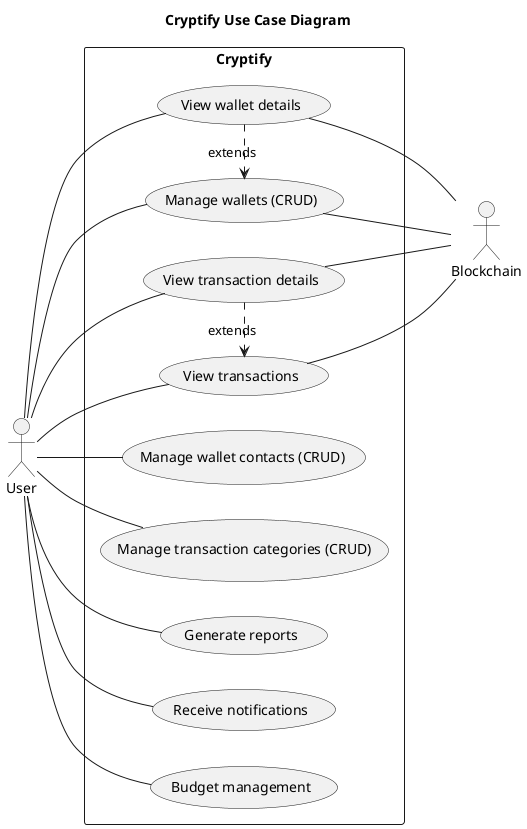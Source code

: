 @startuml
title Cryptify Use Case Diagram

left to right direction
actor User
actor Blockchain
rectangle Cryptify {
  usecase "Manage wallets (CRUD)" as UC1
  usecase "View wallet details" as UC2
  usecase "View transactions" as UC3
  usecase "View transaction details" as UC4
  UC2 .> UC1 : extends
  UC4 .> UC3 : extends
  usecase "Manage wallet contacts (CRUD)" as UC5
  usecase "Manage transaction categories (CRUD)" as UC6
  usecase "Generate reports" as UC7
  usecase "Receive notifications" as UC8
  usecase "Budget management" as UC9
}

User -- UC1
UC1 -- Blockchain
User -- UC2
UC2 -- Blockchain
User -- UC3
UC3 -- Blockchain
User -- UC4
UC4 -- Blockchain
User -- UC5
User -- UC6
User -- UC7
User -- UC8
User -- UC9
@enduml
